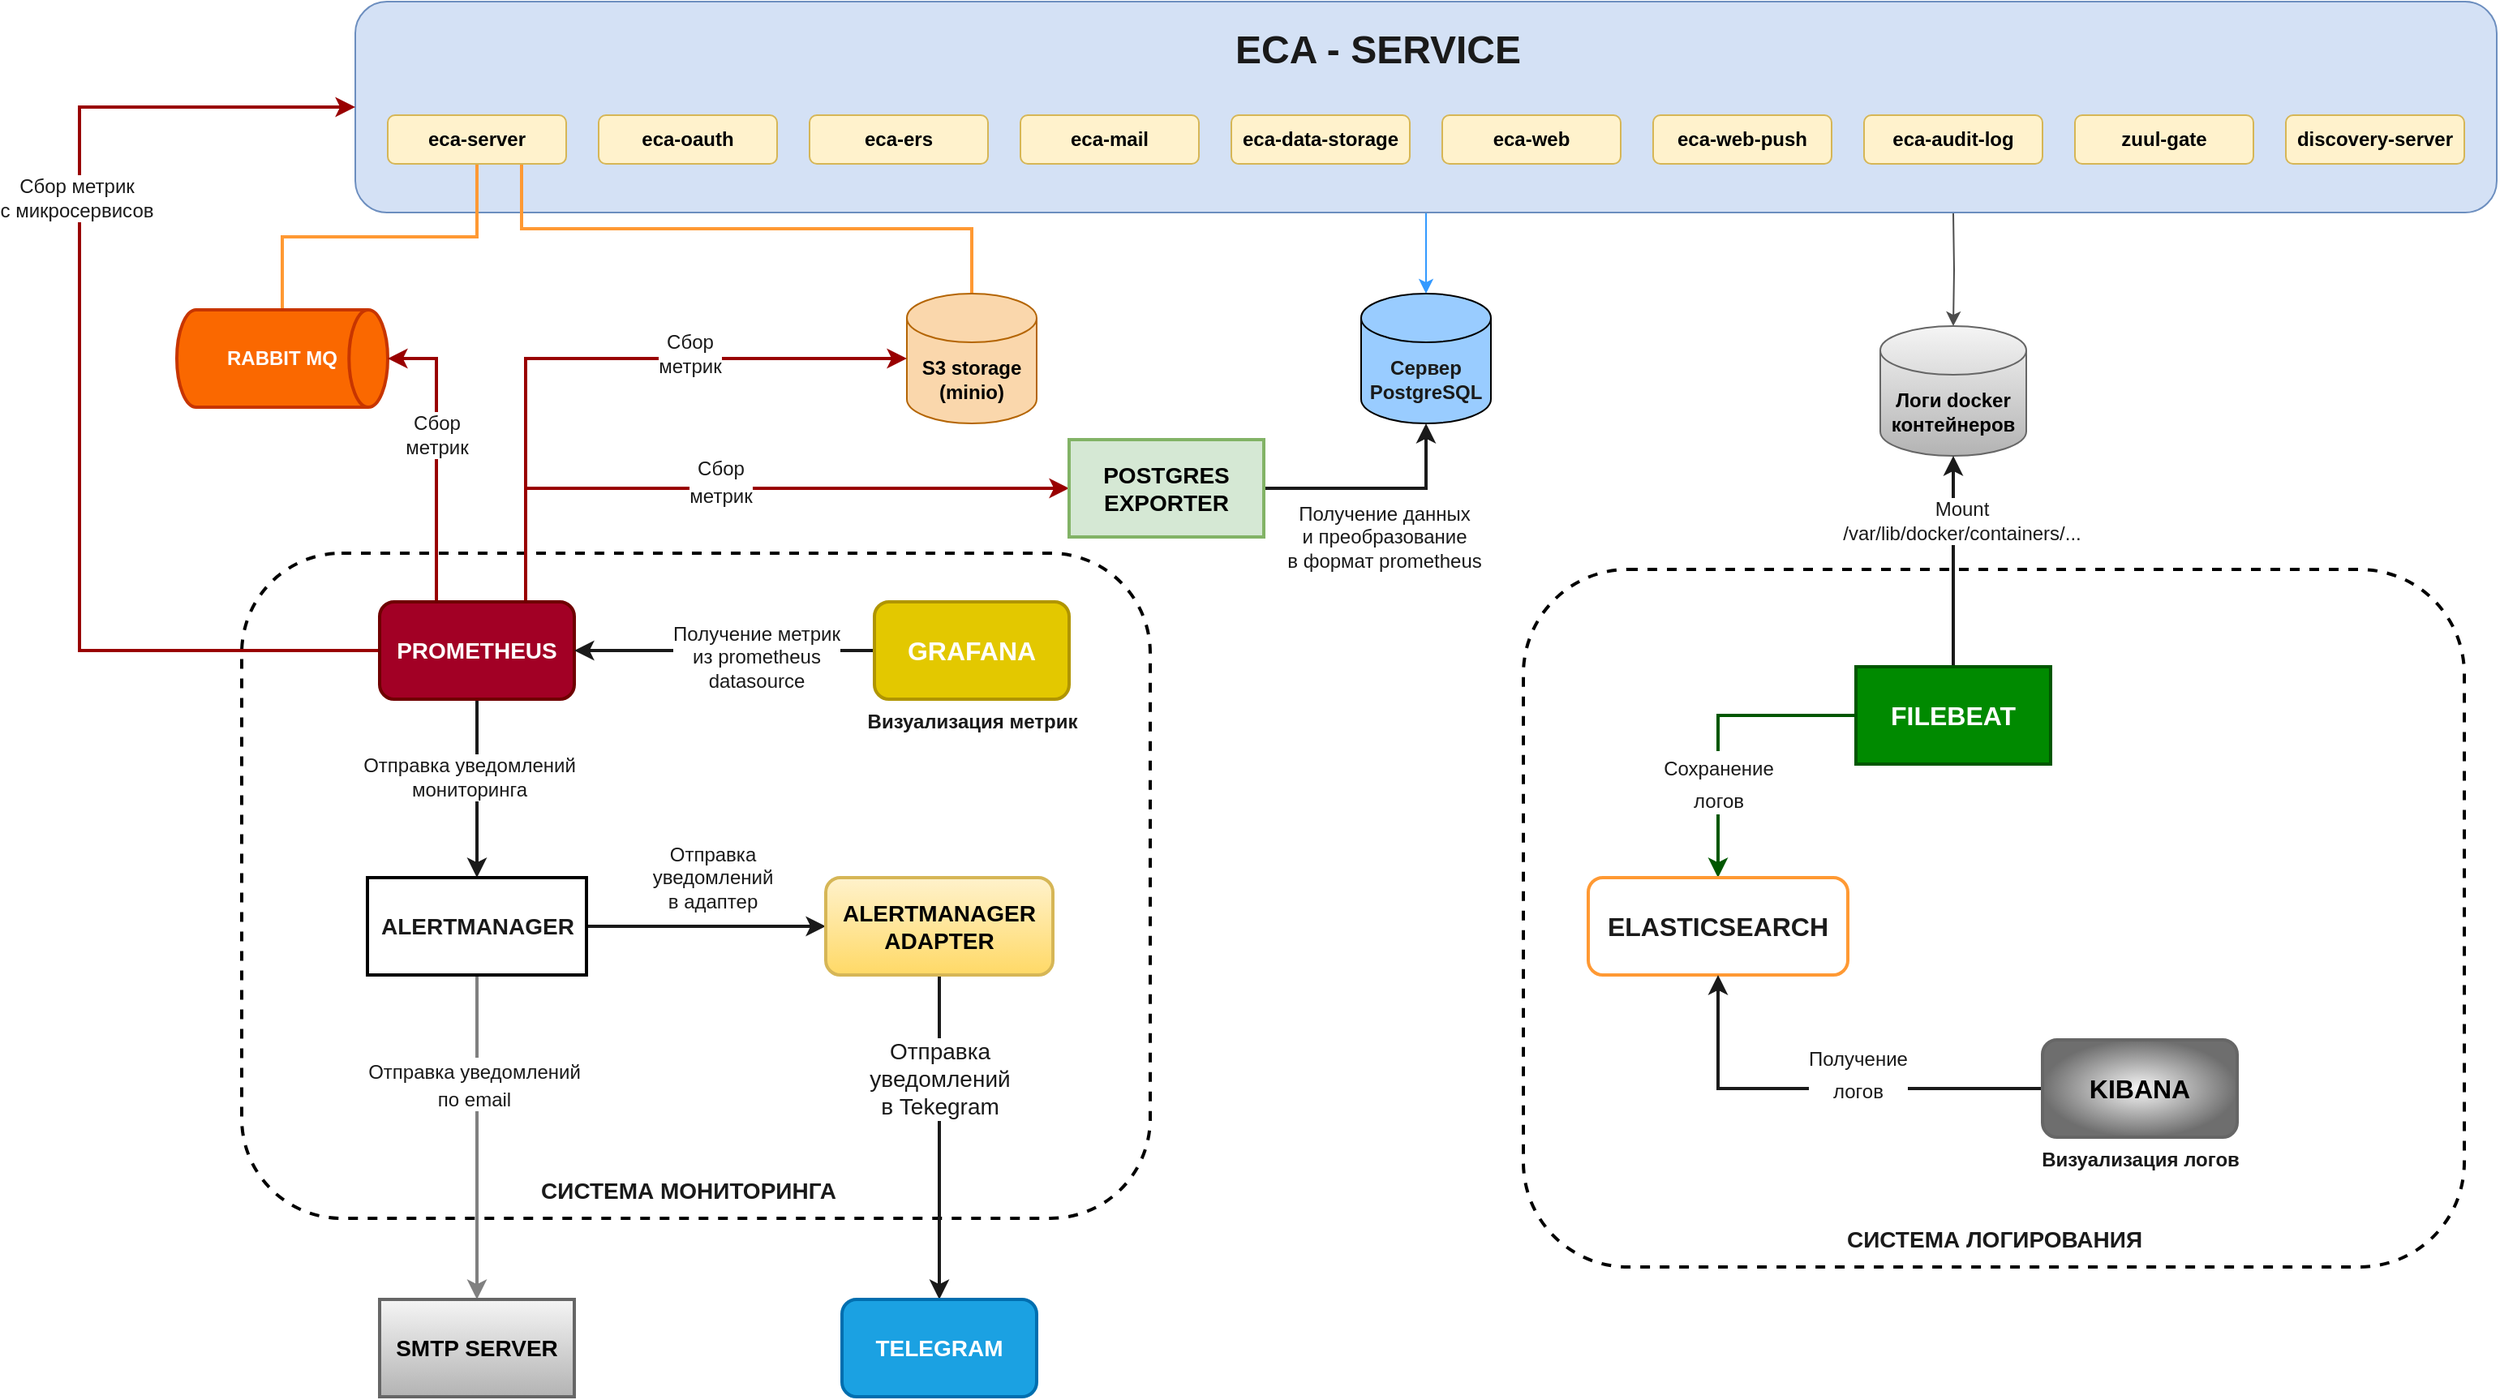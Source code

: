 <mxfile version="20.1.4" type="device"><diagram id="42DBSTjnTLt2gEK7JXko" name="Page-1"><mxGraphModel dx="2881" dy="1189" grid="1" gridSize="10" guides="1" tooltips="1" connect="1" arrows="1" fold="1" page="1" pageScale="1" pageWidth="850" pageHeight="1100" math="0" shadow="0"><root><mxCell id="0"/><mxCell id="1" parent="0"/><mxCell id="bdxNikY4OvodIH9ehBmx-17" style="edgeStyle=orthogonalEdgeStyle;rounded=0;orthogonalLoop=1;jettySize=auto;html=1;exitX=0.5;exitY=1;exitDx=0;exitDy=0;entryX=0.5;entryY=0;entryDx=0;entryDy=0;entryPerimeter=0;fontColor=#1A1A1A;strokeColor=#3399FF;" edge="1" parent="1" source="bdxNikY4OvodIH9ehBmx-1" target="bdxNikY4OvodIH9ehBmx-15"><mxGeometry relative="1" as="geometry"/></mxCell><mxCell id="bdxNikY4OvodIH9ehBmx-22" style="edgeStyle=orthogonalEdgeStyle;rounded=0;orthogonalLoop=1;jettySize=auto;html=1;fontColor=#1A1A1A;strokeColor=#4D4D4D;entryX=0.5;entryY=0;entryDx=0;entryDy=0;entryPerimeter=0;" edge="1" parent="1" target="bdxNikY4OvodIH9ehBmx-16"><mxGeometry relative="1" as="geometry"><mxPoint x="715" y="250" as="sourcePoint"/></mxGeometry></mxCell><mxCell id="bdxNikY4OvodIH9ehBmx-1" value="" style="rounded=1;whiteSpace=wrap;html=1;fillColor=#D4E1F5;strokeColor=#6c8ebf;" vertex="1" parent="1"><mxGeometry x="-270" y="120" width="1320" height="130" as="geometry"/></mxCell><mxCell id="bdxNikY4OvodIH9ehBmx-2" value="&lt;font color=&quot;#1a1a1a&quot;&gt;ECA - SERVICE&lt;/font&gt;" style="text;strokeColor=none;fillColor=none;html=1;fontSize=24;fontStyle=1;verticalAlign=middle;align=center;" vertex="1" parent="1"><mxGeometry x="310" y="130" width="100" height="40" as="geometry"/></mxCell><mxCell id="bdxNikY4OvodIH9ehBmx-3" value="&lt;b&gt;eca-audit-log&lt;/b&gt;" style="rounded=1;whiteSpace=wrap;html=1;fillColor=#fff2cc;strokeColor=#d6b656;" vertex="1" parent="1"><mxGeometry x="660" y="190" width="110" height="30" as="geometry"/></mxCell><mxCell id="bdxNikY4OvodIH9ehBmx-4" value="&lt;b&gt;eca-web-push&lt;/b&gt;" style="rounded=1;whiteSpace=wrap;html=1;fillColor=#fff2cc;strokeColor=#d6b656;" vertex="1" parent="1"><mxGeometry x="530" y="190" width="110" height="30" as="geometry"/></mxCell><mxCell id="bdxNikY4OvodIH9ehBmx-5" value="&lt;b&gt;eca-web&lt;/b&gt;" style="rounded=1;whiteSpace=wrap;html=1;fillColor=#fff2cc;strokeColor=#d6b656;" vertex="1" parent="1"><mxGeometry x="400" y="190" width="110" height="30" as="geometry"/></mxCell><mxCell id="bdxNikY4OvodIH9ehBmx-6" value="&lt;b&gt;eca-data-storage&lt;/b&gt;" style="rounded=1;whiteSpace=wrap;html=1;fillColor=#fff2cc;strokeColor=#d6b656;" vertex="1" parent="1"><mxGeometry x="270" y="190" width="110" height="30" as="geometry"/></mxCell><mxCell id="bdxNikY4OvodIH9ehBmx-7" value="&lt;b&gt;eca-mail&lt;/b&gt;" style="rounded=1;whiteSpace=wrap;html=1;fillColor=#fff2cc;strokeColor=#d6b656;" vertex="1" parent="1"><mxGeometry x="140" y="190" width="110" height="30" as="geometry"/></mxCell><mxCell id="bdxNikY4OvodIH9ehBmx-8" value="&lt;b&gt;eca-ers&lt;/b&gt;" style="rounded=1;whiteSpace=wrap;html=1;fillColor=#fff2cc;strokeColor=#d6b656;" vertex="1" parent="1"><mxGeometry x="10" y="190" width="110" height="30" as="geometry"/></mxCell><mxCell id="bdxNikY4OvodIH9ehBmx-9" value="&lt;b&gt;eca-oauth&lt;/b&gt;" style="rounded=1;whiteSpace=wrap;html=1;fillColor=#fff2cc;strokeColor=#d6b656;" vertex="1" parent="1"><mxGeometry x="-120" y="190" width="110" height="30" as="geometry"/></mxCell><mxCell id="bdxNikY4OvodIH9ehBmx-25" style="edgeStyle=orthogonalEdgeStyle;rounded=0;orthogonalLoop=1;jettySize=auto;html=1;exitX=0.5;exitY=1;exitDx=0;exitDy=0;entryX=0.5;entryY=0;entryDx=0;entryDy=0;entryPerimeter=0;fontColor=#FFFFFF;strokeColor=#FF9933;endArrow=none;endFill=0;strokeWidth=2;" edge="1" parent="1" source="bdxNikY4OvodIH9ehBmx-10" target="bdxNikY4OvodIH9ehBmx-23"><mxGeometry relative="1" as="geometry"/></mxCell><mxCell id="bdxNikY4OvodIH9ehBmx-26" style="edgeStyle=orthogonalEdgeStyle;rounded=0;orthogonalLoop=1;jettySize=auto;html=1;exitX=0.75;exitY=1;exitDx=0;exitDy=0;fontColor=#FFFFFF;endArrow=none;endFill=0;strokeColor=#FF9933;strokeWidth=2;" edge="1" parent="1" source="bdxNikY4OvodIH9ehBmx-10" target="bdxNikY4OvodIH9ehBmx-24"><mxGeometry relative="1" as="geometry"/></mxCell><mxCell id="bdxNikY4OvodIH9ehBmx-10" value="&lt;b&gt;eca-server&lt;/b&gt;" style="rounded=1;whiteSpace=wrap;html=1;fillColor=#fff2cc;strokeColor=#d6b656;" vertex="1" parent="1"><mxGeometry x="-250" y="190" width="110" height="30" as="geometry"/></mxCell><mxCell id="bdxNikY4OvodIH9ehBmx-11" value="&lt;b&gt;zuul-gate&lt;/b&gt;" style="rounded=1;whiteSpace=wrap;html=1;fillColor=#fff2cc;strokeColor=#d6b656;" vertex="1" parent="1"><mxGeometry x="790" y="190" width="110" height="30" as="geometry"/></mxCell><mxCell id="bdxNikY4OvodIH9ehBmx-12" value="&lt;b&gt;discovery-server&lt;/b&gt;" style="rounded=1;whiteSpace=wrap;html=1;fillColor=#fff2cc;strokeColor=#d6b656;" vertex="1" parent="1"><mxGeometry x="920" y="190" width="110" height="30" as="geometry"/></mxCell><mxCell id="bdxNikY4OvodIH9ehBmx-15" value="&lt;b&gt;&lt;font color=&quot;#1a1a1a&quot;&gt;Сервер PostgreSQL&lt;/font&gt;&lt;/b&gt;" style="shape=cylinder3;whiteSpace=wrap;html=1;boundedLbl=1;backgroundOutline=1;size=15;fontColor=#FFFFFF;fillColor=#99CCFF;" vertex="1" parent="1"><mxGeometry x="350" y="300" width="80" height="80" as="geometry"/></mxCell><mxCell id="bdxNikY4OvodIH9ehBmx-16" value="&lt;b&gt;Логи docker контейнеров&lt;/b&gt;" style="shape=cylinder3;whiteSpace=wrap;html=1;boundedLbl=1;backgroundOutline=1;size=15;fillColor=#f5f5f5;gradientColor=#b3b3b3;strokeColor=#666666;" vertex="1" parent="1"><mxGeometry x="670" y="320" width="90" height="80" as="geometry"/></mxCell><mxCell id="bdxNikY4OvodIH9ehBmx-23" value="&lt;font color=&quot;#ffffff&quot;&gt;&lt;b&gt;RABBIT MQ&lt;/b&gt;&lt;/font&gt;" style="strokeWidth=2;html=1;shape=mxgraph.flowchart.direct_data;whiteSpace=wrap;fillColor=#fa6800;strokeColor=#C73500;fontColor=#000000;" vertex="1" parent="1"><mxGeometry x="-380" y="310" width="130" height="60" as="geometry"/></mxCell><mxCell id="bdxNikY4OvodIH9ehBmx-24" value="&lt;b&gt;S3 storage&lt;br&gt;(minio)&lt;/b&gt;" style="shape=cylinder3;whiteSpace=wrap;html=1;boundedLbl=1;backgroundOutline=1;size=15;fillColor=#fad7ac;strokeColor=#b46504;" vertex="1" parent="1"><mxGeometry x="70" y="300" width="80" height="80" as="geometry"/></mxCell><mxCell id="bdxNikY4OvodIH9ehBmx-27" value="" style="rounded=1;whiteSpace=wrap;html=1;fontColor=#FFFFFF;fillColor=#FFFFFF;dashed=1;strokeWidth=2;" vertex="1" parent="1"><mxGeometry x="-340" y="460" width="560" height="410" as="geometry"/></mxCell><mxCell id="bdxNikY4OvodIH9ehBmx-33" style="edgeStyle=orthogonalEdgeStyle;rounded=0;orthogonalLoop=1;jettySize=auto;html=1;exitX=0.75;exitY=0;exitDx=0;exitDy=0;entryX=0;entryY=0.5;entryDx=0;entryDy=0;entryPerimeter=0;fontSize=14;fontColor=#FFFFFF;endArrow=classic;endFill=1;strokeColor=#990000;strokeWidth=2;" edge="1" parent="1" source="bdxNikY4OvodIH9ehBmx-28" target="bdxNikY4OvodIH9ehBmx-24"><mxGeometry relative="1" as="geometry"/></mxCell><mxCell id="bdxNikY4OvodIH9ehBmx-39" value="Сбор&lt;br style=&quot;font-size: 12px;&quot;&gt;метрик" style="edgeLabel;html=1;align=center;verticalAlign=middle;resizable=0;points=[];fontSize=12;fontColor=#1A1A1A;" vertex="1" connectable="0" parent="bdxNikY4OvodIH9ehBmx-33"><mxGeometry x="0.305" y="3" relative="1" as="geometry"><mxPoint as="offset"/></mxGeometry></mxCell><mxCell id="bdxNikY4OvodIH9ehBmx-34" style="edgeStyle=orthogonalEdgeStyle;rounded=0;orthogonalLoop=1;jettySize=auto;html=1;exitX=0.75;exitY=0;exitDx=0;exitDy=0;entryX=1;entryY=0.5;entryDx=0;entryDy=0;entryPerimeter=0;fontSize=14;fontColor=#FFFFFF;endArrow=classic;endFill=1;strokeColor=#990000;strokeWidth=2;" edge="1" parent="1" source="bdxNikY4OvodIH9ehBmx-28" target="bdxNikY4OvodIH9ehBmx-23"><mxGeometry relative="1" as="geometry"><Array as="points"><mxPoint x="-220" y="490"/><mxPoint x="-220" y="340"/></Array></mxGeometry></mxCell><mxCell id="bdxNikY4OvodIH9ehBmx-40" value="Сбор&lt;br style=&quot;font-size: 12px;&quot;&gt;метрик" style="edgeLabel;html=1;align=center;verticalAlign=middle;resizable=0;points=[];fontSize=12;fontColor=#1A1A1A;" vertex="1" connectable="0" parent="bdxNikY4OvodIH9ehBmx-34"><mxGeometry x="0.347" relative="1" as="geometry"><mxPoint as="offset"/></mxGeometry></mxCell><mxCell id="bdxNikY4OvodIH9ehBmx-36" style="edgeStyle=orthogonalEdgeStyle;rounded=0;orthogonalLoop=1;jettySize=auto;html=1;exitX=0;exitY=0.5;exitDx=0;exitDy=0;entryX=0;entryY=0.5;entryDx=0;entryDy=0;fontSize=14;fontColor=#FFFFFF;endArrow=classic;endFill=1;strokeColor=#990000;strokeWidth=2;" edge="1" parent="1" source="bdxNikY4OvodIH9ehBmx-28" target="bdxNikY4OvodIH9ehBmx-1"><mxGeometry relative="1" as="geometry"><Array as="points"><mxPoint x="-440" y="520"/><mxPoint x="-440" y="185"/></Array></mxGeometry></mxCell><mxCell id="bdxNikY4OvodIH9ehBmx-37" value="&lt;font color=&quot;#1a1a1a&quot; style=&quot;font-size: 12px;&quot;&gt;Сбор метрик&lt;br style=&quot;font-size: 12px;&quot;&gt;с микросервисов&lt;br style=&quot;font-size: 12px;&quot;&gt;&lt;/font&gt;" style="edgeLabel;html=1;align=center;verticalAlign=middle;resizable=0;points=[];fontSize=12;fontColor=#FFFFFF;" vertex="1" connectable="0" parent="bdxNikY4OvodIH9ehBmx-36"><mxGeometry x="0.345" y="2" relative="1" as="geometry"><mxPoint as="offset"/></mxGeometry></mxCell><mxCell id="bdxNikY4OvodIH9ehBmx-55" style="edgeStyle=orthogonalEdgeStyle;rounded=0;orthogonalLoop=1;jettySize=auto;html=1;exitX=0.5;exitY=1;exitDx=0;exitDy=0;fontSize=12;fontColor=#1A1A1A;endArrow=classic;endFill=1;strokeColor=#1A1A1A;strokeWidth=2;" edge="1" parent="1" source="bdxNikY4OvodIH9ehBmx-28" target="bdxNikY4OvodIH9ehBmx-44"><mxGeometry relative="1" as="geometry"/></mxCell><mxCell id="bdxNikY4OvodIH9ehBmx-78" style="edgeStyle=orthogonalEdgeStyle;rounded=0;orthogonalLoop=1;jettySize=auto;html=1;exitX=0.75;exitY=0;exitDx=0;exitDy=0;entryX=0;entryY=0.5;entryDx=0;entryDy=0;fontSize=14;fontColor=#1A1A1A;endArrow=classic;endFill=1;strokeColor=#990000;strokeWidth=2;fillColor=#a20025;" edge="1" parent="1" source="bdxNikY4OvodIH9ehBmx-28" target="bdxNikY4OvodIH9ehBmx-77"><mxGeometry relative="1" as="geometry"/></mxCell><mxCell id="bdxNikY4OvodIH9ehBmx-79" value="&lt;font style=&quot;font-size: 12px;&quot;&gt;Сбор&lt;br&gt;метрик&lt;/font&gt;" style="edgeLabel;html=1;align=center;verticalAlign=middle;resizable=0;points=[];fontSize=14;fontColor=#1A1A1A;" vertex="1" connectable="0" parent="bdxNikY4OvodIH9ehBmx-78"><mxGeometry x="-0.063" y="5" relative="1" as="geometry"><mxPoint as="offset"/></mxGeometry></mxCell><mxCell id="bdxNikY4OvodIH9ehBmx-28" value="&lt;b&gt;&lt;font style=&quot;font-size: 14px;&quot;&gt;PROMETHEUS&lt;/font&gt;&lt;/b&gt;" style="rounded=1;whiteSpace=wrap;html=1;fontColor=#ffffff;strokeWidth=2;fillColor=#a20025;strokeColor=#6F0000;" vertex="1" parent="1"><mxGeometry x="-255" y="490" width="120" height="60" as="geometry"/></mxCell><mxCell id="bdxNikY4OvodIH9ehBmx-41" style="edgeStyle=orthogonalEdgeStyle;rounded=0;orthogonalLoop=1;jettySize=auto;html=1;exitX=0;exitY=0.5;exitDx=0;exitDy=0;entryX=1;entryY=0.5;entryDx=0;entryDy=0;fontSize=14;fontColor=#1A1A1A;endArrow=classic;endFill=1;strokeColor=#1A1A1A;strokeWidth=2;" edge="1" parent="1" source="bdxNikY4OvodIH9ehBmx-30" target="bdxNikY4OvodIH9ehBmx-28"><mxGeometry relative="1" as="geometry"/></mxCell><mxCell id="bdxNikY4OvodIH9ehBmx-42" value="Получение метрик&lt;br style=&quot;font-size: 12px;&quot;&gt;из prometheus&lt;br style=&quot;font-size: 12px;&quot;&gt;datasource" style="edgeLabel;html=1;align=center;verticalAlign=middle;resizable=0;points=[];fontSize=12;fontColor=#1A1A1A;" vertex="1" connectable="0" parent="bdxNikY4OvodIH9ehBmx-41"><mxGeometry x="-0.209" y="4" relative="1" as="geometry"><mxPoint as="offset"/></mxGeometry></mxCell><mxCell id="bdxNikY4OvodIH9ehBmx-30" value="&lt;b&gt;&lt;font style=&quot;font-size: 16px;&quot; color=&quot;#ffffff&quot;&gt;GRAFANA&lt;/font&gt;&lt;/b&gt;" style="rounded=1;whiteSpace=wrap;html=1;fontSize=14;fontColor=#000000;strokeWidth=2;fillColor=#e3c800;strokeColor=#B09500;" vertex="1" parent="1"><mxGeometry x="50" y="490" width="120" height="60" as="geometry"/></mxCell><mxCell id="bdxNikY4OvodIH9ehBmx-43" value="&lt;font style=&quot;font-size: 12px;&quot;&gt;Визуализация метрик&lt;/font&gt;" style="text;strokeColor=none;fillColor=none;html=1;fontSize=24;fontStyle=1;verticalAlign=middle;align=center;fontColor=#1A1A1A;" vertex="1" parent="1"><mxGeometry x="60" y="540" width="100" height="40" as="geometry"/></mxCell><mxCell id="bdxNikY4OvodIH9ehBmx-49" style="edgeStyle=orthogonalEdgeStyle;rounded=0;orthogonalLoop=1;jettySize=auto;html=1;exitX=1;exitY=0.5;exitDx=0;exitDy=0;entryX=0;entryY=0.5;entryDx=0;entryDy=0;fontSize=14;fontColor=#1A1A1A;endArrow=classic;endFill=1;strokeColor=#1A1A1A;strokeWidth=2;" edge="1" parent="1" source="bdxNikY4OvodIH9ehBmx-44" target="bdxNikY4OvodIH9ehBmx-48"><mxGeometry relative="1" as="geometry"/></mxCell><mxCell id="bdxNikY4OvodIH9ehBmx-54" value="Отправка&lt;br&gt;уведомлений&lt;br&gt;в адаптер" style="edgeLabel;html=1;align=center;verticalAlign=middle;resizable=0;points=[];fontSize=12;fontColor=#1A1A1A;" vertex="1" connectable="0" parent="bdxNikY4OvodIH9ehBmx-49"><mxGeometry x="0.289" y="-5" relative="1" as="geometry"><mxPoint x="-18" y="-35" as="offset"/></mxGeometry></mxCell><mxCell id="bdxNikY4OvodIH9ehBmx-52" style="edgeStyle=orthogonalEdgeStyle;rounded=0;orthogonalLoop=1;jettySize=auto;html=1;exitX=0.5;exitY=1;exitDx=0;exitDy=0;entryX=0.5;entryY=0;entryDx=0;entryDy=0;fontSize=14;fontColor=#1A1A1A;endArrow=classic;endFill=1;strokeColor=#808080;strokeWidth=2;" edge="1" parent="1" source="bdxNikY4OvodIH9ehBmx-44" target="bdxNikY4OvodIH9ehBmx-50"><mxGeometry relative="1" as="geometry"/></mxCell><mxCell id="bdxNikY4OvodIH9ehBmx-53" value="&lt;font style=&quot;font-size: 12px;&quot;&gt;Отправка уведомлений&lt;br&gt;по email&lt;/font&gt;" style="edgeLabel;html=1;align=center;verticalAlign=middle;resizable=0;points=[];fontSize=14;fontColor=#1A1A1A;" vertex="1" connectable="0" parent="bdxNikY4OvodIH9ehBmx-52"><mxGeometry x="-0.333" y="-2" relative="1" as="geometry"><mxPoint as="offset"/></mxGeometry></mxCell><mxCell id="bdxNikY4OvodIH9ehBmx-44" value="&lt;font style=&quot;font-size: 14px;&quot;&gt;&lt;b&gt;ALERTMANAGER&lt;/b&gt;&lt;/font&gt;" style="rounded=0;whiteSpace=wrap;html=1;fontSize=12;fontColor=#1A1A1A;strokeWidth=2;fillColor=#FFFFFF;" vertex="1" parent="1"><mxGeometry x="-262.5" y="660" width="135" height="60" as="geometry"/></mxCell><mxCell id="bdxNikY4OvodIH9ehBmx-58" style="edgeStyle=orthogonalEdgeStyle;rounded=0;orthogonalLoop=1;jettySize=auto;html=1;exitX=0.5;exitY=1;exitDx=0;exitDy=0;entryX=0.5;entryY=0;entryDx=0;entryDy=0;fontSize=14;fontColor=#1A1A1A;endArrow=classic;endFill=1;strokeColor=#1A1A1A;strokeWidth=2;" edge="1" parent="1" source="bdxNikY4OvodIH9ehBmx-48" target="bdxNikY4OvodIH9ehBmx-57"><mxGeometry relative="1" as="geometry"/></mxCell><mxCell id="bdxNikY4OvodIH9ehBmx-59" value="Отправка&lt;br&gt;уведомлений&lt;br&gt;в Tekegram" style="edgeLabel;html=1;align=center;verticalAlign=middle;resizable=0;points=[];fontSize=14;fontColor=#1A1A1A;" vertex="1" connectable="0" parent="bdxNikY4OvodIH9ehBmx-58"><mxGeometry x="-0.361" relative="1" as="geometry"><mxPoint as="offset"/></mxGeometry></mxCell><mxCell id="bdxNikY4OvodIH9ehBmx-48" value="&lt;b&gt;ALERTMANAGER&lt;br&gt;ADAPTER&lt;/b&gt;" style="rounded=1;whiteSpace=wrap;html=1;fontSize=14;strokeWidth=2;fillColor=#fff2cc;strokeColor=#d6b656;gradientColor=#ffd966;" vertex="1" parent="1"><mxGeometry x="20" y="660" width="140" height="60" as="geometry"/></mxCell><mxCell id="bdxNikY4OvodIH9ehBmx-50" value="&lt;b&gt;SMTP SERVER&lt;/b&gt;" style="rounded=0;whiteSpace=wrap;html=1;fontSize=14;strokeWidth=2;fillColor=#f5f5f5;gradientColor=#b3b3b3;strokeColor=#666666;" vertex="1" parent="1"><mxGeometry x="-255" y="920" width="120" height="60" as="geometry"/></mxCell><mxCell id="bdxNikY4OvodIH9ehBmx-56" value="Отправка уведомлений&lt;br&gt;мониторинга" style="edgeLabel;html=1;align=center;verticalAlign=middle;resizable=0;points=[];fontSize=12;fontColor=#1A1A1A;" vertex="1" connectable="0" parent="1"><mxGeometry x="-179.996" y="600" as="geometry"><mxPoint x="-20" y="-2" as="offset"/></mxGeometry></mxCell><mxCell id="bdxNikY4OvodIH9ehBmx-57" value="&lt;font style=&quot;font-size: 14px;&quot;&gt;&lt;b&gt;TELEGRAM&lt;/b&gt;&lt;/font&gt;" style="rounded=1;whiteSpace=wrap;html=1;fontSize=12;fontColor=#ffffff;strokeWidth=2;fillColor=#1ba1e2;strokeColor=#006EAF;" vertex="1" parent="1"><mxGeometry x="30" y="920" width="120" height="60" as="geometry"/></mxCell><mxCell id="bdxNikY4OvodIH9ehBmx-60" value="" style="rounded=1;whiteSpace=wrap;html=1;fontSize=14;fontColor=#1A1A1A;strokeWidth=2;fillColor=#FFFFFF;dashed=1;" vertex="1" parent="1"><mxGeometry x="450" y="470" width="580" height="430" as="geometry"/></mxCell><mxCell id="bdxNikY4OvodIH9ehBmx-64" style="edgeStyle=orthogonalEdgeStyle;rounded=0;orthogonalLoop=1;jettySize=auto;html=1;exitX=0.5;exitY=0;exitDx=0;exitDy=0;entryX=0.5;entryY=1;entryDx=0;entryDy=0;entryPerimeter=0;fontSize=16;fontColor=#1A1A1A;endArrow=classic;endFill=1;strokeColor=#1A1A1A;strokeWidth=2;" edge="1" parent="1" source="bdxNikY4OvodIH9ehBmx-62" target="bdxNikY4OvodIH9ehBmx-16"><mxGeometry relative="1" as="geometry"/></mxCell><mxCell id="bdxNikY4OvodIH9ehBmx-67" style="edgeStyle=orthogonalEdgeStyle;rounded=0;orthogonalLoop=1;jettySize=auto;html=1;exitX=0;exitY=0.5;exitDx=0;exitDy=0;fontSize=16;fontColor=#1A1A1A;endArrow=classic;endFill=1;strokeColor=#005700;strokeWidth=2;fillColor=#008a00;" edge="1" parent="1" source="bdxNikY4OvodIH9ehBmx-62" target="bdxNikY4OvodIH9ehBmx-66"><mxGeometry relative="1" as="geometry"/></mxCell><mxCell id="bdxNikY4OvodIH9ehBmx-68" value="&lt;font style=&quot;font-size: 12px;&quot;&gt;Сохранение&lt;br&gt;логов&lt;/font&gt;" style="edgeLabel;html=1;align=center;verticalAlign=middle;resizable=0;points=[];fontSize=16;fontColor=#1A1A1A;" vertex="1" connectable="0" parent="bdxNikY4OvodIH9ehBmx-67"><mxGeometry x="-0.024" y="-5" relative="1" as="geometry"><mxPoint x="5" y="35" as="offset"/></mxGeometry></mxCell><mxCell id="bdxNikY4OvodIH9ehBmx-62" value="&lt;b&gt;&lt;font style=&quot;font-size: 16px;&quot;&gt;FILEBEAT&lt;/font&gt;&lt;/b&gt;" style="rounded=0;whiteSpace=wrap;html=1;fontSize=14;fontColor=#ffffff;strokeWidth=2;fillColor=#008a00;strokeColor=#005700;" vertex="1" parent="1"><mxGeometry x="655" y="530" width="120" height="60" as="geometry"/></mxCell><mxCell id="bdxNikY4OvodIH9ehBmx-65" value="Mount&lt;br&gt;/var/lib/docker/containers/..." style="edgeLabel;html=1;align=center;verticalAlign=middle;resizable=0;points=[];fontSize=12;fontColor=#1A1A1A;" vertex="1" connectable="0" parent="1"><mxGeometry x="729.999" y="440" as="geometry"><mxPoint x="-10" as="offset"/></mxGeometry></mxCell><mxCell id="bdxNikY4OvodIH9ehBmx-66" value="&lt;b&gt;ELASTICSEARCH&lt;/b&gt;" style="rounded=1;whiteSpace=wrap;html=1;fontSize=16;fontColor=#1A1A1A;strokeWidth=2;fillColor=#FFFFFF;strokeColor=#FF9933;" vertex="1" parent="1"><mxGeometry x="490" y="660" width="160" height="60" as="geometry"/></mxCell><mxCell id="bdxNikY4OvodIH9ehBmx-70" style="edgeStyle=orthogonalEdgeStyle;rounded=0;orthogonalLoop=1;jettySize=auto;html=1;exitX=0;exitY=0.5;exitDx=0;exitDy=0;entryX=0.5;entryY=1;entryDx=0;entryDy=0;fontSize=16;fontColor=#1A1A1A;endArrow=classic;endFill=1;strokeColor=#1A1A1A;strokeWidth=2;" edge="1" parent="1" source="bdxNikY4OvodIH9ehBmx-69" target="bdxNikY4OvodIH9ehBmx-66"><mxGeometry relative="1" as="geometry"/></mxCell><mxCell id="bdxNikY4OvodIH9ehBmx-71" value="&lt;font style=&quot;font-size: 12px;&quot;&gt;Получение&lt;br&gt;логов&lt;/font&gt;" style="edgeLabel;html=1;align=center;verticalAlign=middle;resizable=0;points=[];fontSize=16;fontColor=#1A1A1A;" vertex="1" connectable="0" parent="bdxNikY4OvodIH9ehBmx-70"><mxGeometry x="-0.146" y="5" relative="1" as="geometry"><mxPoint x="1" y="-15" as="offset"/></mxGeometry></mxCell><mxCell id="bdxNikY4OvodIH9ehBmx-69" value="&lt;b&gt;&lt;font style=&quot;font-size: 16px;&quot;&gt;KIBANA&lt;/font&gt;&lt;/b&gt;" style="rounded=1;whiteSpace=wrap;html=1;fontSize=12;strokeColor=#666666;strokeWidth=2;fillColor=#f5f5f5;gradientColor=#6E6E6E;gradientDirection=radial;" vertex="1" parent="1"><mxGeometry x="770" y="760" width="120" height="60" as="geometry"/></mxCell><mxCell id="bdxNikY4OvodIH9ehBmx-72" value="&lt;font style=&quot;font-size: 12px;&quot;&gt;Визуализация логов&lt;/font&gt;" style="text;strokeColor=none;fillColor=none;html=1;fontSize=24;fontStyle=1;verticalAlign=middle;align=center;fontColor=#1A1A1A;" vertex="1" parent="1"><mxGeometry x="780" y="810" width="100" height="40" as="geometry"/></mxCell><mxCell id="bdxNikY4OvodIH9ehBmx-74" value="&lt;font style=&quot;font-size: 14px;&quot;&gt;СИСТЕМА МОНИТОРИНГА&lt;/font&gt;" style="text;strokeColor=none;fillColor=none;html=1;fontSize=24;fontStyle=1;verticalAlign=middle;align=center;fontColor=#1A1A1A;" vertex="1" parent="1"><mxGeometry x="-115" y="830" width="100" height="40" as="geometry"/></mxCell><mxCell id="bdxNikY4OvodIH9ehBmx-75" value="&lt;font style=&quot;font-size: 14px;&quot;&gt;СИСТЕМА ЛОГИРОВАНИЯ&lt;/font&gt;" style="text;strokeColor=none;fillColor=none;html=1;fontSize=24;fontStyle=1;verticalAlign=middle;align=center;fontColor=#1A1A1A;" vertex="1" parent="1"><mxGeometry x="690" y="860" width="100" height="40" as="geometry"/></mxCell><mxCell id="bdxNikY4OvodIH9ehBmx-80" style="edgeStyle=orthogonalEdgeStyle;rounded=0;orthogonalLoop=1;jettySize=auto;html=1;exitX=1;exitY=0.5;exitDx=0;exitDy=0;entryX=0.5;entryY=1;entryDx=0;entryDy=0;entryPerimeter=0;fontSize=12;fontColor=#1A1A1A;endArrow=classic;endFill=1;strokeColor=#1A1A1A;strokeWidth=2;" edge="1" parent="1" source="bdxNikY4OvodIH9ehBmx-77" target="bdxNikY4OvodIH9ehBmx-15"><mxGeometry relative="1" as="geometry"/></mxCell><mxCell id="bdxNikY4OvodIH9ehBmx-81" value="Получение данных&lt;br&gt;и преобразование&lt;br&gt;в формат prometheus" style="edgeLabel;html=1;align=center;verticalAlign=middle;resizable=0;points=[];fontSize=12;fontColor=#1A1A1A;" vertex="1" connectable="0" parent="bdxNikY4OvodIH9ehBmx-80"><mxGeometry x="0.047" y="-2" relative="1" as="geometry"><mxPoint y="28" as="offset"/></mxGeometry></mxCell><mxCell id="bdxNikY4OvodIH9ehBmx-77" value="&lt;b&gt;POSTGRES&lt;br&gt;EXPORTER&lt;/b&gt;" style="rounded=0;whiteSpace=wrap;html=1;fontSize=14;strokeWidth=2;gradientDirection=radial;fillColor=#d5e8d4;strokeColor=#82b366;" vertex="1" parent="1"><mxGeometry x="170" y="390" width="120" height="60" as="geometry"/></mxCell></root></mxGraphModel></diagram></mxfile>